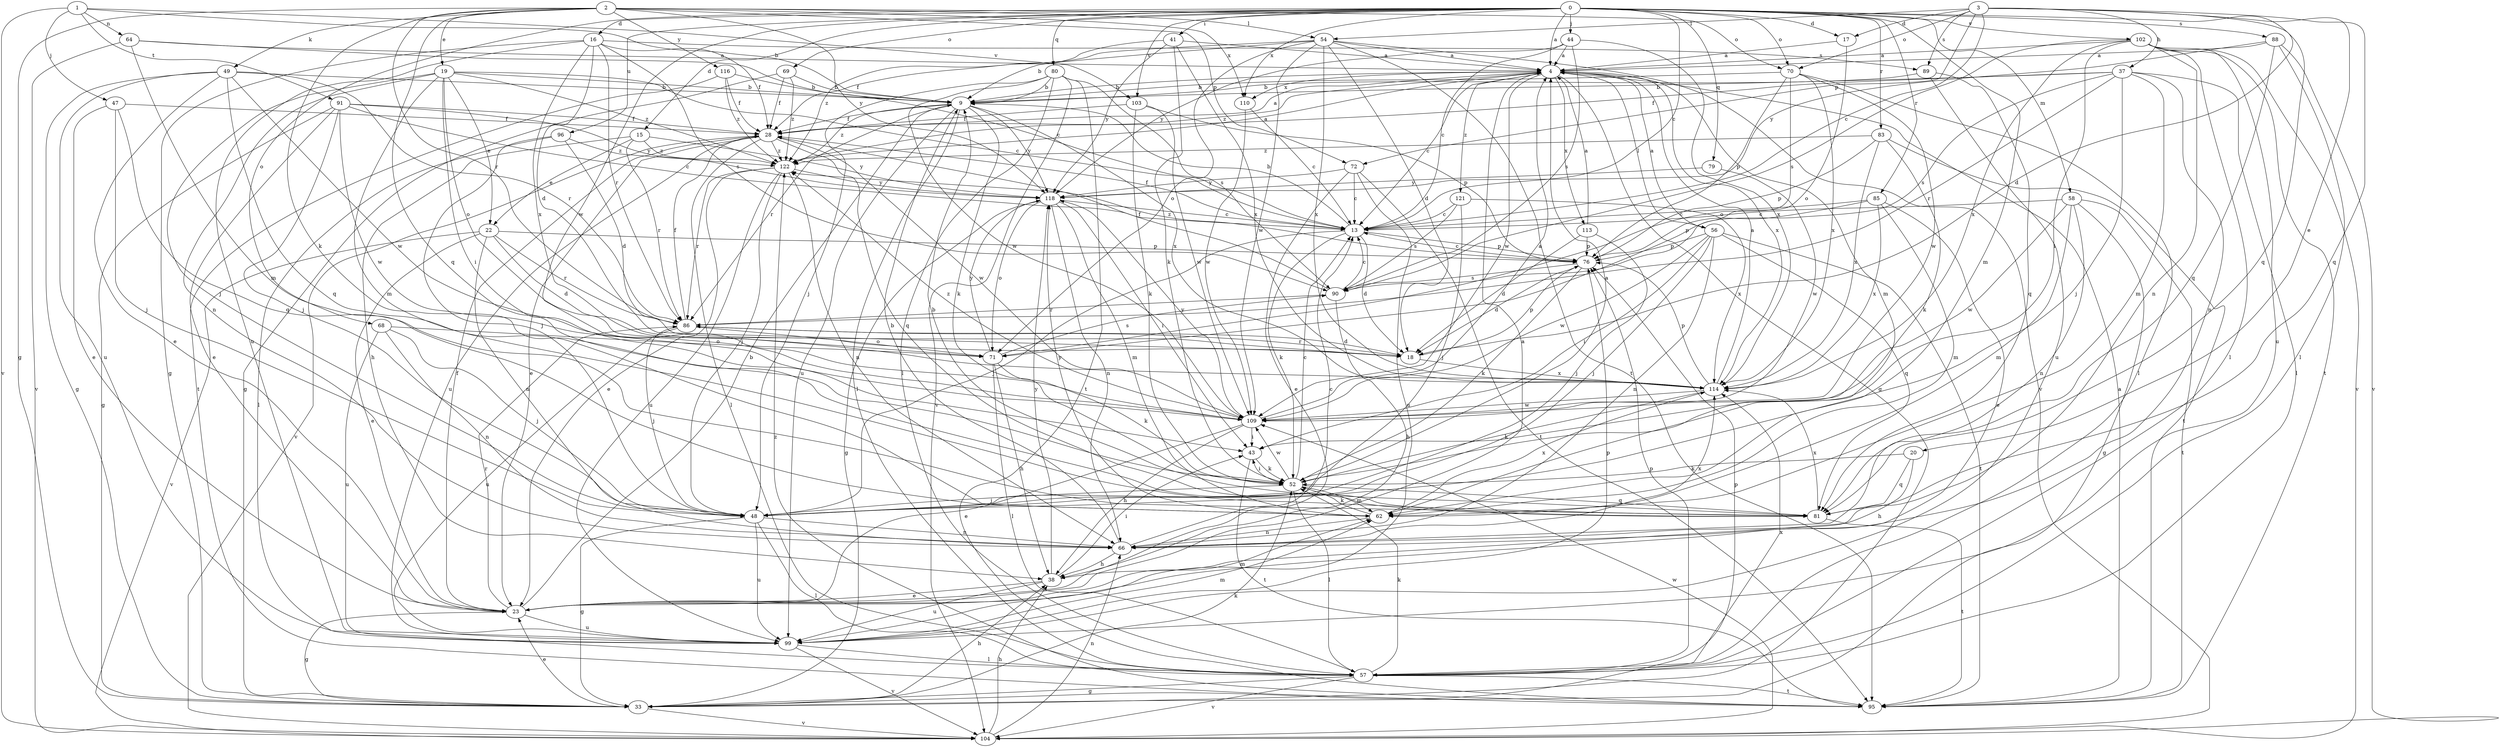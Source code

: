 strict digraph  {
0;
1;
2;
3;
4;
9;
13;
15;
16;
17;
18;
19;
20;
22;
23;
28;
33;
37;
38;
41;
43;
44;
47;
48;
49;
52;
54;
56;
57;
58;
62;
64;
66;
68;
69;
70;
71;
72;
76;
79;
80;
81;
83;
85;
86;
88;
89;
90;
91;
95;
96;
99;
102;
103;
104;
109;
110;
113;
114;
116;
118;
121;
122;
0 -> 4  [label=a];
0 -> 13  [label=c];
0 -> 15  [label=d];
0 -> 16  [label=d];
0 -> 17  [label=d];
0 -> 41  [label=i];
0 -> 44  [label=j];
0 -> 58  [label=m];
0 -> 62  [label=m];
0 -> 68  [label=o];
0 -> 69  [label=o];
0 -> 70  [label=o];
0 -> 79  [label=q];
0 -> 80  [label=q];
0 -> 81  [label=q];
0 -> 83  [label=r];
0 -> 85  [label=r];
0 -> 88  [label=s];
0 -> 96  [label=u];
0 -> 102  [label=v];
0 -> 103  [label=v];
0 -> 109  [label=w];
0 -> 110  [label=x];
1 -> 9  [label=b];
1 -> 47  [label=j];
1 -> 64  [label=n];
1 -> 91  [label=t];
1 -> 103  [label=v];
1 -> 104  [label=v];
2 -> 19  [label=e];
2 -> 33  [label=g];
2 -> 49  [label=k];
2 -> 52  [label=k];
2 -> 54  [label=l];
2 -> 70  [label=o];
2 -> 72  [label=p];
2 -> 81  [label=q];
2 -> 86  [label=r];
2 -> 110  [label=x];
2 -> 116  [label=y];
2 -> 118  [label=y];
3 -> 13  [label=c];
3 -> 17  [label=d];
3 -> 18  [label=d];
3 -> 20  [label=e];
3 -> 37  [label=h];
3 -> 54  [label=l];
3 -> 70  [label=o];
3 -> 72  [label=p];
3 -> 81  [label=q];
3 -> 89  [label=s];
4 -> 9  [label=b];
4 -> 13  [label=c];
4 -> 33  [label=g];
4 -> 56  [label=l];
4 -> 62  [label=m];
4 -> 109  [label=w];
4 -> 110  [label=x];
4 -> 113  [label=x];
4 -> 114  [label=x];
4 -> 121  [label=z];
4 -> 122  [label=z];
9 -> 28  [label=f];
9 -> 52  [label=k];
9 -> 57  [label=l];
9 -> 86  [label=r];
9 -> 99  [label=u];
9 -> 114  [label=x];
9 -> 118  [label=y];
9 -> 122  [label=z];
13 -> 9  [label=b];
13 -> 18  [label=d];
13 -> 28  [label=f];
13 -> 48  [label=j];
13 -> 52  [label=k];
13 -> 76  [label=p];
15 -> 22  [label=e];
15 -> 38  [label=h];
15 -> 86  [label=r];
15 -> 118  [label=y];
15 -> 122  [label=z];
16 -> 18  [label=d];
16 -> 28  [label=f];
16 -> 33  [label=g];
16 -> 86  [label=r];
16 -> 89  [label=s];
16 -> 90  [label=s];
16 -> 99  [label=u];
16 -> 114  [label=x];
17 -> 4  [label=a];
17 -> 71  [label=o];
18 -> 76  [label=p];
18 -> 86  [label=r];
18 -> 114  [label=x];
19 -> 9  [label=b];
19 -> 13  [label=c];
19 -> 22  [label=e];
19 -> 43  [label=i];
19 -> 48  [label=j];
19 -> 62  [label=m];
19 -> 66  [label=n];
19 -> 71  [label=o];
19 -> 122  [label=z];
20 -> 38  [label=h];
20 -> 52  [label=k];
20 -> 81  [label=q];
22 -> 18  [label=d];
22 -> 23  [label=e];
22 -> 66  [label=n];
22 -> 76  [label=p];
22 -> 86  [label=r];
22 -> 104  [label=v];
23 -> 4  [label=a];
23 -> 9  [label=b];
23 -> 28  [label=f];
23 -> 33  [label=g];
23 -> 62  [label=m];
23 -> 86  [label=r];
23 -> 99  [label=u];
28 -> 4  [label=a];
28 -> 23  [label=e];
28 -> 57  [label=l];
28 -> 81  [label=q];
28 -> 99  [label=u];
28 -> 104  [label=v];
28 -> 109  [label=w];
28 -> 122  [label=z];
33 -> 23  [label=e];
33 -> 38  [label=h];
33 -> 52  [label=k];
33 -> 76  [label=p];
33 -> 104  [label=v];
37 -> 9  [label=b];
37 -> 28  [label=f];
37 -> 48  [label=j];
37 -> 57  [label=l];
37 -> 62  [label=m];
37 -> 66  [label=n];
37 -> 86  [label=r];
37 -> 90  [label=s];
38 -> 23  [label=e];
38 -> 43  [label=i];
38 -> 99  [label=u];
38 -> 118  [label=y];
41 -> 4  [label=a];
41 -> 52  [label=k];
41 -> 114  [label=x];
41 -> 118  [label=y];
41 -> 122  [label=z];
43 -> 52  [label=k];
43 -> 95  [label=t];
44 -> 4  [label=a];
44 -> 13  [label=c];
44 -> 90  [label=s];
44 -> 114  [label=x];
44 -> 118  [label=y];
47 -> 23  [label=e];
47 -> 28  [label=f];
47 -> 48  [label=j];
47 -> 81  [label=q];
48 -> 33  [label=g];
48 -> 57  [label=l];
48 -> 66  [label=n];
48 -> 99  [label=u];
49 -> 9  [label=b];
49 -> 23  [label=e];
49 -> 33  [label=g];
49 -> 81  [label=q];
49 -> 86  [label=r];
49 -> 99  [label=u];
49 -> 109  [label=w];
52 -> 4  [label=a];
52 -> 13  [label=c];
52 -> 43  [label=i];
52 -> 48  [label=j];
52 -> 57  [label=l];
52 -> 62  [label=m];
52 -> 81  [label=q];
52 -> 109  [label=w];
54 -> 4  [label=a];
54 -> 9  [label=b];
54 -> 18  [label=d];
54 -> 28  [label=f];
54 -> 71  [label=o];
54 -> 95  [label=t];
54 -> 104  [label=v];
54 -> 109  [label=w];
54 -> 114  [label=x];
56 -> 4  [label=a];
56 -> 43  [label=i];
56 -> 48  [label=j];
56 -> 66  [label=n];
56 -> 76  [label=p];
56 -> 81  [label=q];
56 -> 95  [label=t];
56 -> 109  [label=w];
57 -> 33  [label=g];
57 -> 52  [label=k];
57 -> 76  [label=p];
57 -> 95  [label=t];
57 -> 104  [label=v];
57 -> 114  [label=x];
58 -> 13  [label=c];
58 -> 33  [label=g];
58 -> 62  [label=m];
58 -> 66  [label=n];
58 -> 95  [label=t];
58 -> 109  [label=w];
62 -> 52  [label=k];
62 -> 66  [label=n];
62 -> 114  [label=x];
62 -> 118  [label=y];
64 -> 4  [label=a];
64 -> 13  [label=c];
64 -> 62  [label=m];
64 -> 104  [label=v];
66 -> 9  [label=b];
66 -> 13  [label=c];
66 -> 38  [label=h];
66 -> 114  [label=x];
68 -> 48  [label=j];
68 -> 66  [label=n];
68 -> 71  [label=o];
68 -> 99  [label=u];
69 -> 9  [label=b];
69 -> 28  [label=f];
69 -> 33  [label=g];
69 -> 122  [label=z];
70 -> 9  [label=b];
70 -> 57  [label=l];
70 -> 71  [label=o];
70 -> 76  [label=p];
70 -> 109  [label=w];
70 -> 114  [label=x];
71 -> 38  [label=h];
71 -> 52  [label=k];
71 -> 57  [label=l];
71 -> 90  [label=s];
71 -> 118  [label=y];
72 -> 13  [label=c];
72 -> 23  [label=e];
72 -> 95  [label=t];
72 -> 99  [label=u];
72 -> 118  [label=y];
76 -> 13  [label=c];
76 -> 18  [label=d];
76 -> 52  [label=k];
76 -> 90  [label=s];
76 -> 122  [label=z];
79 -> 109  [label=w];
79 -> 118  [label=y];
80 -> 9  [label=b];
80 -> 48  [label=j];
80 -> 57  [label=l];
80 -> 90  [label=s];
80 -> 95  [label=t];
80 -> 104  [label=v];
80 -> 109  [label=w];
81 -> 9  [label=b];
81 -> 95  [label=t];
81 -> 114  [label=x];
83 -> 52  [label=k];
83 -> 76  [label=p];
83 -> 95  [label=t];
83 -> 114  [label=x];
83 -> 122  [label=z];
85 -> 13  [label=c];
85 -> 23  [label=e];
85 -> 62  [label=m];
85 -> 76  [label=p];
85 -> 114  [label=x];
86 -> 18  [label=d];
86 -> 28  [label=f];
86 -> 48  [label=j];
86 -> 71  [label=o];
86 -> 99  [label=u];
88 -> 4  [label=a];
88 -> 57  [label=l];
88 -> 81  [label=q];
88 -> 104  [label=v];
88 -> 118  [label=y];
89 -> 9  [label=b];
89 -> 81  [label=q];
89 -> 99  [label=u];
90 -> 13  [label=c];
90 -> 28  [label=f];
90 -> 38  [label=h];
90 -> 86  [label=r];
91 -> 13  [label=c];
91 -> 23  [label=e];
91 -> 28  [label=f];
91 -> 33  [label=g];
91 -> 48  [label=j];
91 -> 109  [label=w];
91 -> 118  [label=y];
95 -> 4  [label=a];
95 -> 122  [label=z];
96 -> 18  [label=d];
96 -> 48  [label=j];
96 -> 57  [label=l];
96 -> 122  [label=z];
99 -> 57  [label=l];
99 -> 62  [label=m];
99 -> 76  [label=p];
99 -> 104  [label=v];
102 -> 4  [label=a];
102 -> 43  [label=i];
102 -> 57  [label=l];
102 -> 66  [label=n];
102 -> 90  [label=s];
102 -> 95  [label=t];
102 -> 99  [label=u];
102 -> 104  [label=v];
102 -> 114  [label=x];
103 -> 28  [label=f];
103 -> 52  [label=k];
103 -> 76  [label=p];
103 -> 109  [label=w];
104 -> 38  [label=h];
104 -> 66  [label=n];
104 -> 109  [label=w];
109 -> 4  [label=a];
109 -> 23  [label=e];
109 -> 38  [label=h];
109 -> 43  [label=i];
109 -> 118  [label=y];
109 -> 122  [label=z];
110 -> 13  [label=c];
110 -> 109  [label=w];
113 -> 4  [label=a];
113 -> 18  [label=d];
113 -> 48  [label=j];
113 -> 76  [label=p];
114 -> 4  [label=a];
114 -> 52  [label=k];
114 -> 76  [label=p];
114 -> 109  [label=w];
116 -> 9  [label=b];
116 -> 28  [label=f];
116 -> 95  [label=t];
116 -> 122  [label=z];
118 -> 13  [label=c];
118 -> 33  [label=g];
118 -> 43  [label=i];
118 -> 62  [label=m];
118 -> 66  [label=n];
118 -> 71  [label=o];
121 -> 13  [label=c];
121 -> 48  [label=j];
121 -> 90  [label=s];
121 -> 114  [label=x];
122 -> 4  [label=a];
122 -> 23  [label=e];
122 -> 48  [label=j];
122 -> 66  [label=n];
122 -> 86  [label=r];
122 -> 99  [label=u];
122 -> 118  [label=y];
}
